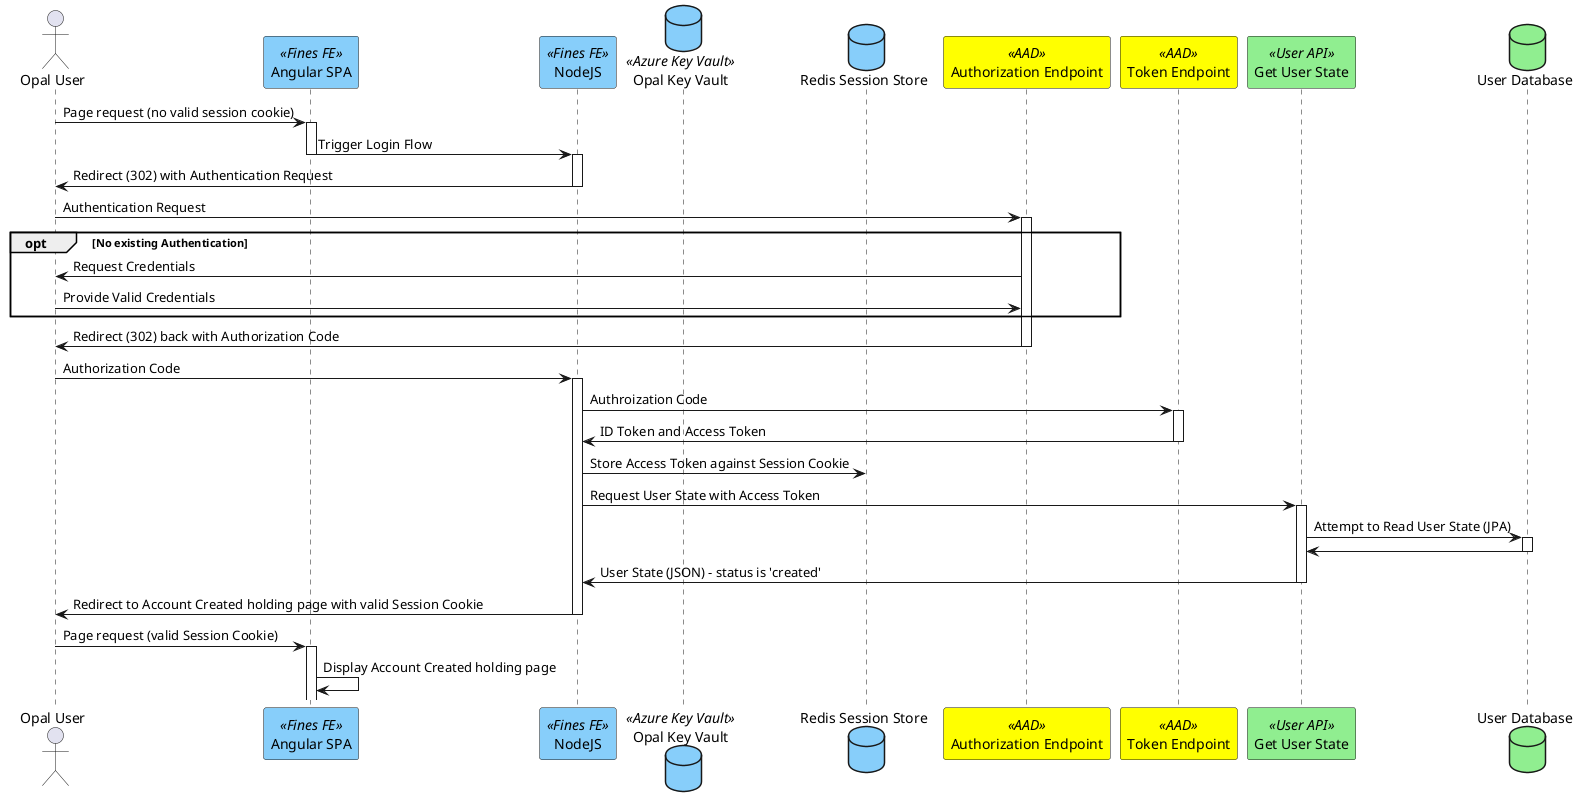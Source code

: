 @startuml "User exists - status is created"
actor "Opal User" as user
participant "Angular SPA" as finesspa <<Fines FE>> #LightSkyBlue
participant "NodeJS" as finesnode <<Fines FE>> #LightSkyBlue
database "Opal Key Vault" as opalkv <<Azure Key Vault>> #LightSkyBlue
database "Redis Session Store" as redis #LightSkyBlue
participant "Authorization Endpoint" as oidcauth <<AAD>> #Yellow
participant "Token Endpoint" as oidctoken <<AAD>> #Yellow
participant "Get User State" as userstateapi <<User API>> #LightGreen
database "User Database" as userdb #LightGreen

user -> finesspa ++ : Page request (no valid session cookie)
finesspa -> finesnode -- : Trigger Login Flow
activate finesnode
user <- finesnode -- : Redirect (302) with Authentication Request
user -> oidcauth ++ : Authentication Request
opt No existing Authentication
  user <- oidcauth : Request Credentials
  user -> oidcauth : Provide Valid Credentials
end
user <- oidcauth -- : Redirect (302) back with Authorization Code
user -> finesnode ++ : Authorization Code
finesnode -> oidctoken ++ : Authroization Code
finesnode <- oidctoken -- : ID Token and Access Token
finesnode -> redis : Store Access Token against Session Cookie
finesnode -> userstateapi ++ : Request User State with Access Token
userstateapi -> userdb ++ : Attempt to Read User State (JPA)
userstateapi <- userdb -- :
finesnode <- userstateapi -- : User State (JSON) - status is 'created'
user <- finesnode -- : Redirect to Account Created holding page with valid Session Cookie
user -> finesspa ++ : Page request (valid Session Cookie)
finesspa -> finesspa : Display Account Created holding page
@enduml